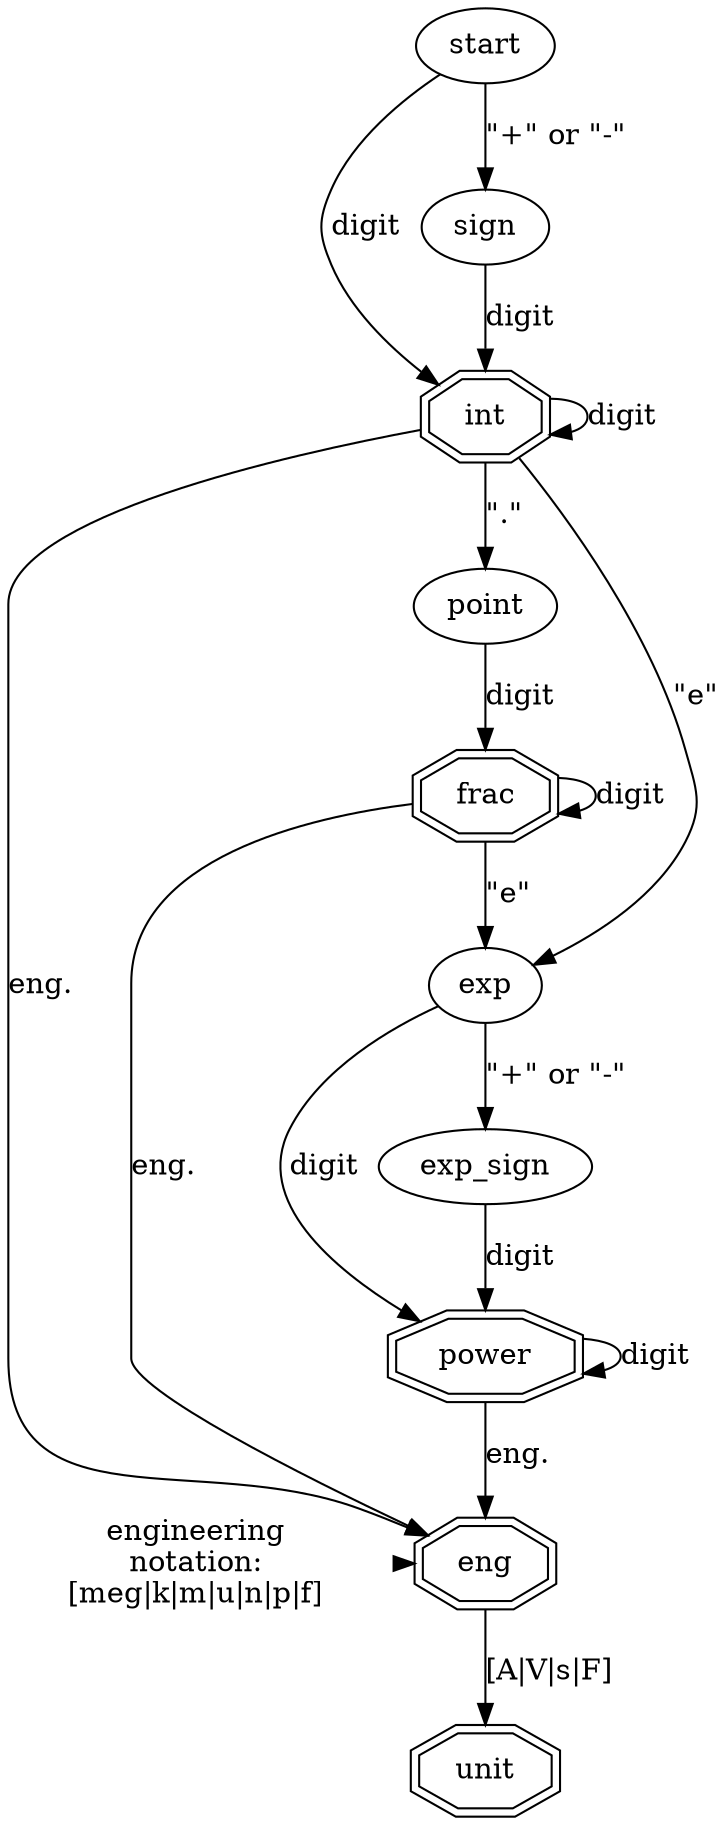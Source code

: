 
digraph "value" {

node [shape = doubleoctagon]; int frac power eng unit;
node [shape = ellipse];

eng_bits [label = "engineering\nnotation:\n[meg|k|m|u|n|p|f]", shape = none];
{rank = same; eng_bits -> eng [style=invisible];}

start -> int [label = "digit"];
start -> sign [label = "\"+\" or \"-\"", weight=10];

sign -> int [label = "digit", weight=10];

int -> int [label = "digit"];
int -> point [label = "\".\"", weight=10];
int -> eng [label = "eng."];

point -> frac [label = "digit", weight=10];
frac -> frac [label = "digit"];

int -> exp [label = "\"e\""];
frac -> exp [label = "\"e\"", weight=10];
frac -> eng [label = "eng."];

exp -> power [label = "digit"];
exp -> exp_sign [label = "\"+\" or \"-\"", weight=10];
exp_sign -> power [label = "digit", weight=10];

power -> power [label = "digit"];

power -> eng [label = "eng.", weight=10];

eng -> unit [label = "[A|V|s|F]", weight=10];

}
